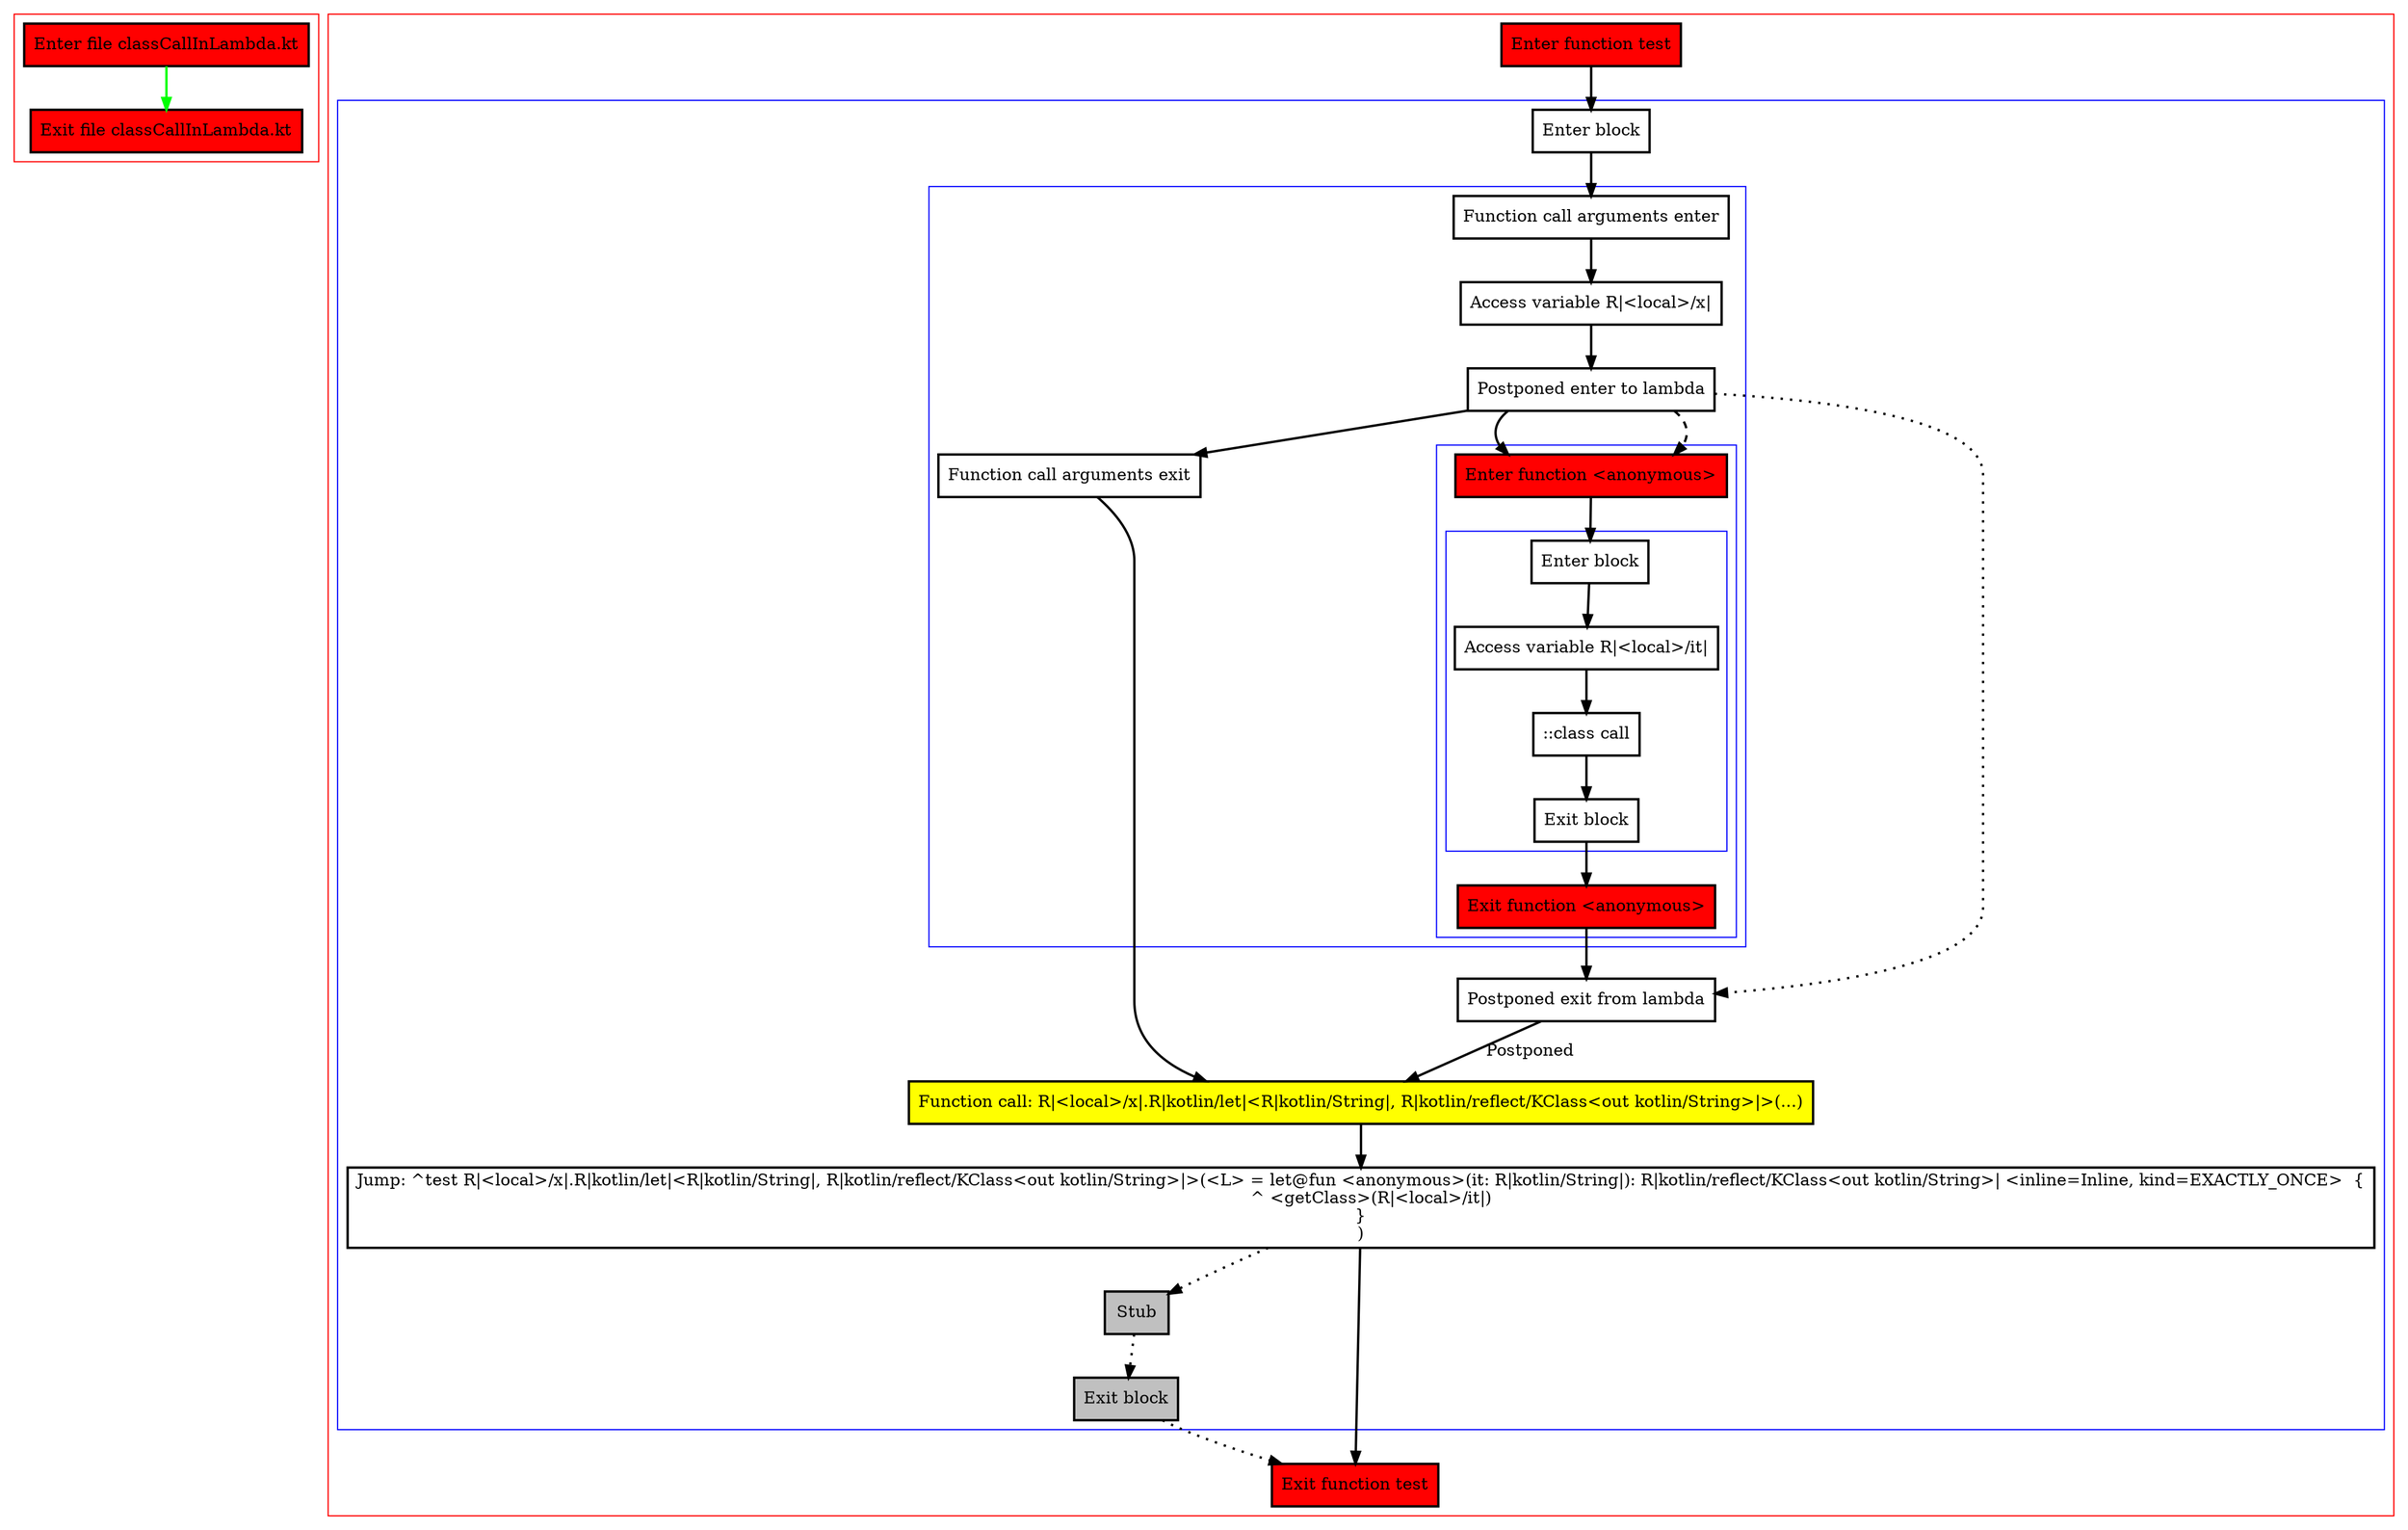 digraph classCallInLambda_kt {
    graph [nodesep=3]
    node [shape=box penwidth=2]
    edge [penwidth=2]

    subgraph cluster_0 {
        color=red
        0 [label="Enter file classCallInLambda.kt" style="filled" fillcolor=red];
        1 [label="Exit file classCallInLambda.kt" style="filled" fillcolor=red];
    }
    0 -> {1} [color=green];

    subgraph cluster_1 {
        color=red
        2 [label="Enter function test" style="filled" fillcolor=red];
        subgraph cluster_2 {
            color=blue
            3 [label="Enter block"];
            subgraph cluster_3 {
                color=blue
                4 [label="Function call arguments enter"];
                5 [label="Access variable R|<local>/x|"];
                6 [label="Postponed enter to lambda"];
                subgraph cluster_4 {
                    color=blue
                    7 [label="Enter function <anonymous>" style="filled" fillcolor=red];
                    subgraph cluster_5 {
                        color=blue
                        8 [label="Enter block"];
                        9 [label="Access variable R|<local>/it|"];
                        10 [label="::class call"];
                        11 [label="Exit block"];
                    }
                    12 [label="Exit function <anonymous>" style="filled" fillcolor=red];
                }
                13 [label="Function call arguments exit"];
            }
            14 [label="Postponed exit from lambda"];
            15 [label="Function call: R|<local>/x|.R|kotlin/let|<R|kotlin/String|, R|kotlin/reflect/KClass<out kotlin/String>|>(...)" style="filled" fillcolor=yellow];
            16 [label="Jump: ^test R|<local>/x|.R|kotlin/let|<R|kotlin/String|, R|kotlin/reflect/KClass<out kotlin/String>|>(<L> = let@fun <anonymous>(it: R|kotlin/String|): R|kotlin/reflect/KClass<out kotlin/String>| <inline=Inline, kind=EXACTLY_ONCE>  {
    ^ <getClass>(R|<local>/it|)
}
)"];
            17 [label="Stub" style="filled" fillcolor=gray];
            18 [label="Exit block" style="filled" fillcolor=gray];
        }
        19 [label="Exit function test" style="filled" fillcolor=red];
    }
    2 -> {3};
    3 -> {4};
    4 -> {5};
    5 -> {6};
    6 -> {7 13};
    6 -> {14} [style=dotted];
    6 -> {7} [style=dashed];
    7 -> {8};
    8 -> {9};
    9 -> {10};
    10 -> {11};
    11 -> {12};
    12 -> {14};
    13 -> {15};
    14 -> {15} [label="Postponed"];
    15 -> {16};
    16 -> {19};
    16 -> {17} [style=dotted];
    17 -> {18} [style=dotted];
    18 -> {19} [style=dotted];

}
